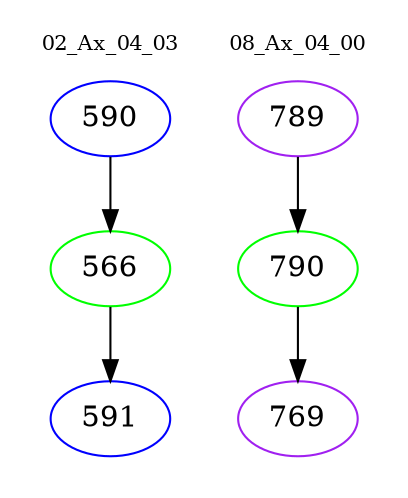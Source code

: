 digraph{
subgraph cluster_0 {
color = white
label = "02_Ax_04_03";
fontsize=10;
T0_590 [label="590", color="blue"]
T0_590 -> T0_566 [color="black"]
T0_566 [label="566", color="green"]
T0_566 -> T0_591 [color="black"]
T0_591 [label="591", color="blue"]
}
subgraph cluster_1 {
color = white
label = "08_Ax_04_00";
fontsize=10;
T1_789 [label="789", color="purple"]
T1_789 -> T1_790 [color="black"]
T1_790 [label="790", color="green"]
T1_790 -> T1_769 [color="black"]
T1_769 [label="769", color="purple"]
}
}
